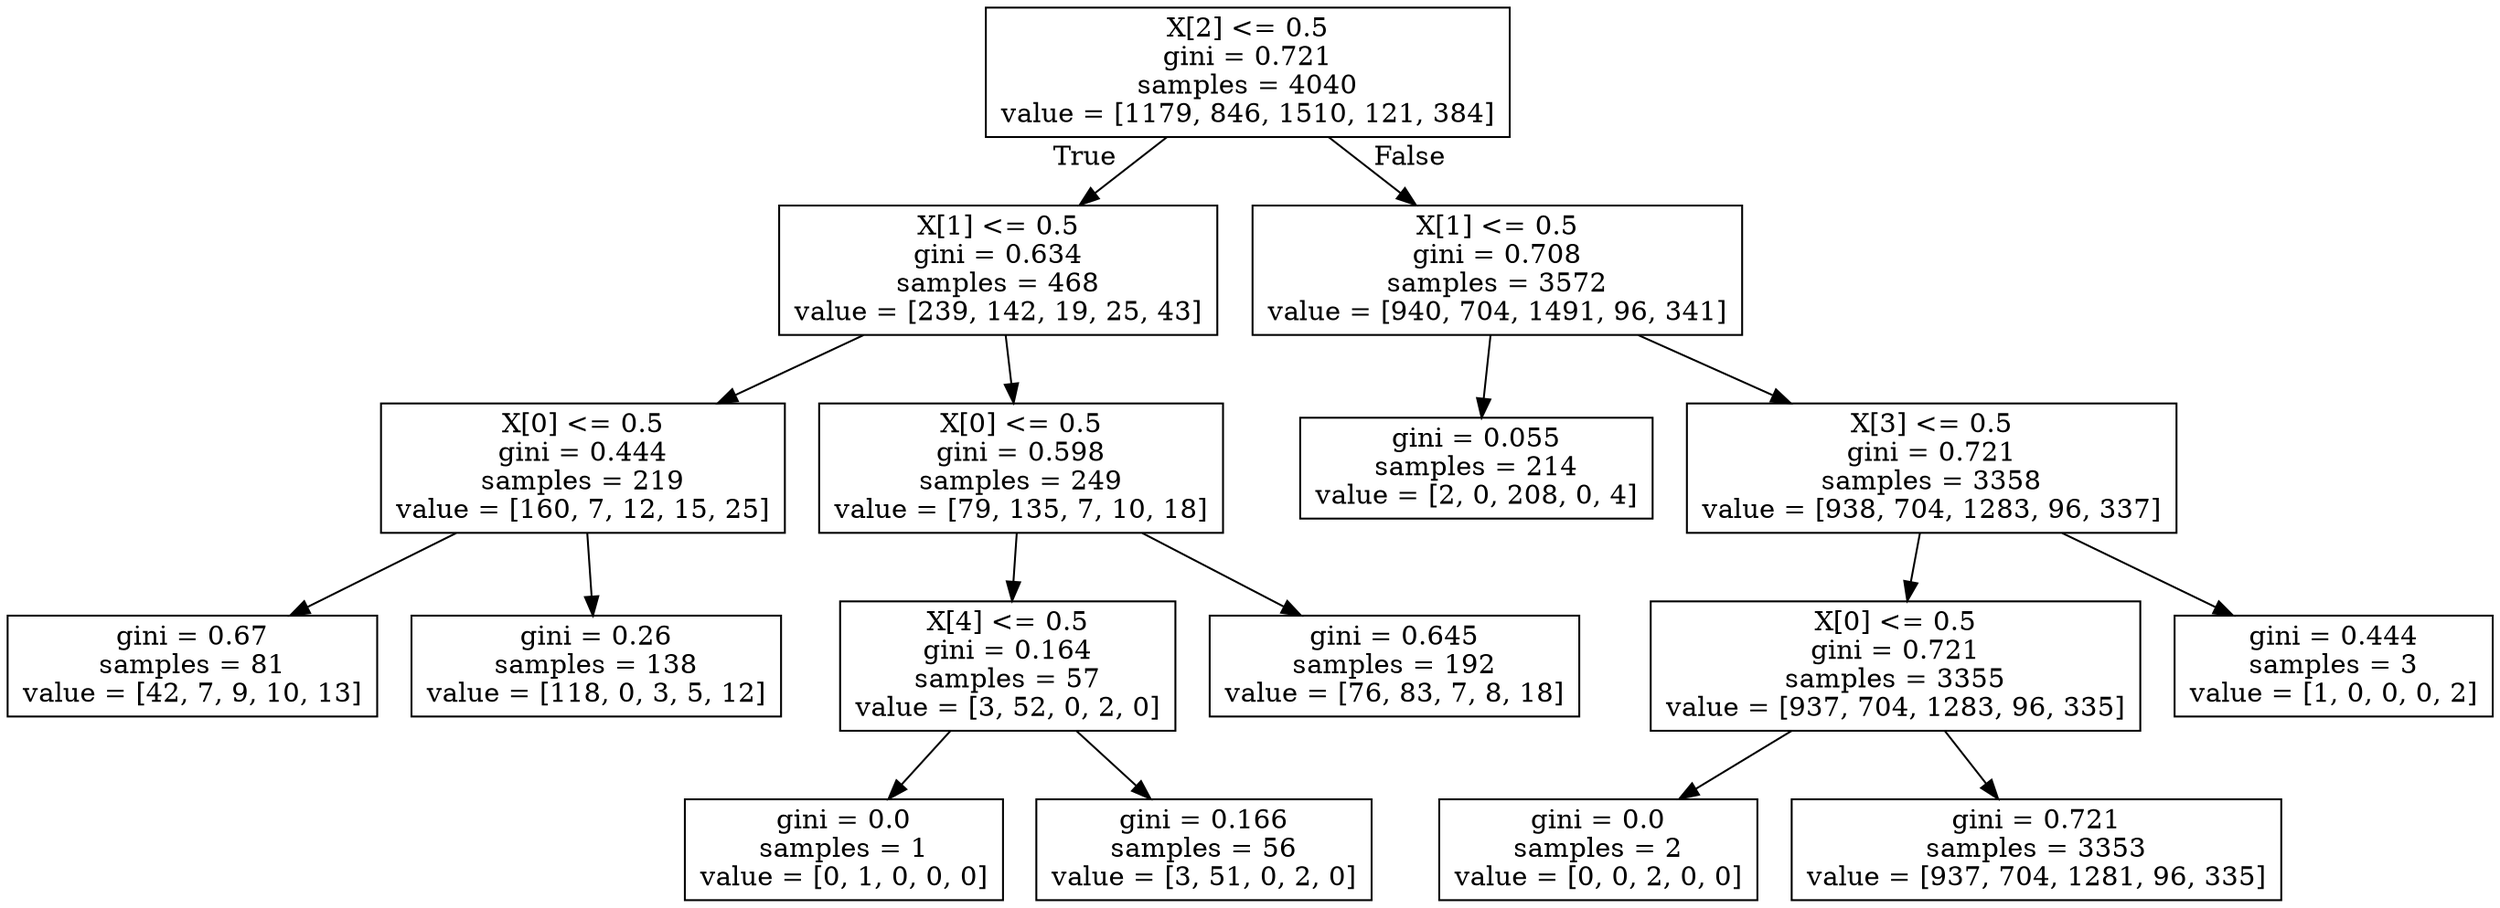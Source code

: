 digraph Tree {
node [shape=box] ;
0 [label="X[2] <= 0.5\ngini = 0.721\nsamples = 4040\nvalue = [1179, 846, 1510, 121, 384]"] ;
1 [label="X[1] <= 0.5\ngini = 0.634\nsamples = 468\nvalue = [239, 142, 19, 25, 43]"] ;
0 -> 1 [labeldistance=2.5, labelangle=45, headlabel="True"] ;
2 [label="X[0] <= 0.5\ngini = 0.444\nsamples = 219\nvalue = [160, 7, 12, 15, 25]"] ;
1 -> 2 ;
3 [label="gini = 0.67\nsamples = 81\nvalue = [42, 7, 9, 10, 13]"] ;
2 -> 3 ;
4 [label="gini = 0.26\nsamples = 138\nvalue = [118, 0, 3, 5, 12]"] ;
2 -> 4 ;
5 [label="X[0] <= 0.5\ngini = 0.598\nsamples = 249\nvalue = [79, 135, 7, 10, 18]"] ;
1 -> 5 ;
6 [label="X[4] <= 0.5\ngini = 0.164\nsamples = 57\nvalue = [3, 52, 0, 2, 0]"] ;
5 -> 6 ;
7 [label="gini = 0.0\nsamples = 1\nvalue = [0, 1, 0, 0, 0]"] ;
6 -> 7 ;
8 [label="gini = 0.166\nsamples = 56\nvalue = [3, 51, 0, 2, 0]"] ;
6 -> 8 ;
9 [label="gini = 0.645\nsamples = 192\nvalue = [76, 83, 7, 8, 18]"] ;
5 -> 9 ;
10 [label="X[1] <= 0.5\ngini = 0.708\nsamples = 3572\nvalue = [940, 704, 1491, 96, 341]"] ;
0 -> 10 [labeldistance=2.5, labelangle=-45, headlabel="False"] ;
11 [label="gini = 0.055\nsamples = 214\nvalue = [2, 0, 208, 0, 4]"] ;
10 -> 11 ;
12 [label="X[3] <= 0.5\ngini = 0.721\nsamples = 3358\nvalue = [938, 704, 1283, 96, 337]"] ;
10 -> 12 ;
13 [label="X[0] <= 0.5\ngini = 0.721\nsamples = 3355\nvalue = [937, 704, 1283, 96, 335]"] ;
12 -> 13 ;
14 [label="gini = 0.0\nsamples = 2\nvalue = [0, 0, 2, 0, 0]"] ;
13 -> 14 ;
15 [label="gini = 0.721\nsamples = 3353\nvalue = [937, 704, 1281, 96, 335]"] ;
13 -> 15 ;
16 [label="gini = 0.444\nsamples = 3\nvalue = [1, 0, 0, 0, 2]"] ;
12 -> 16 ;
}